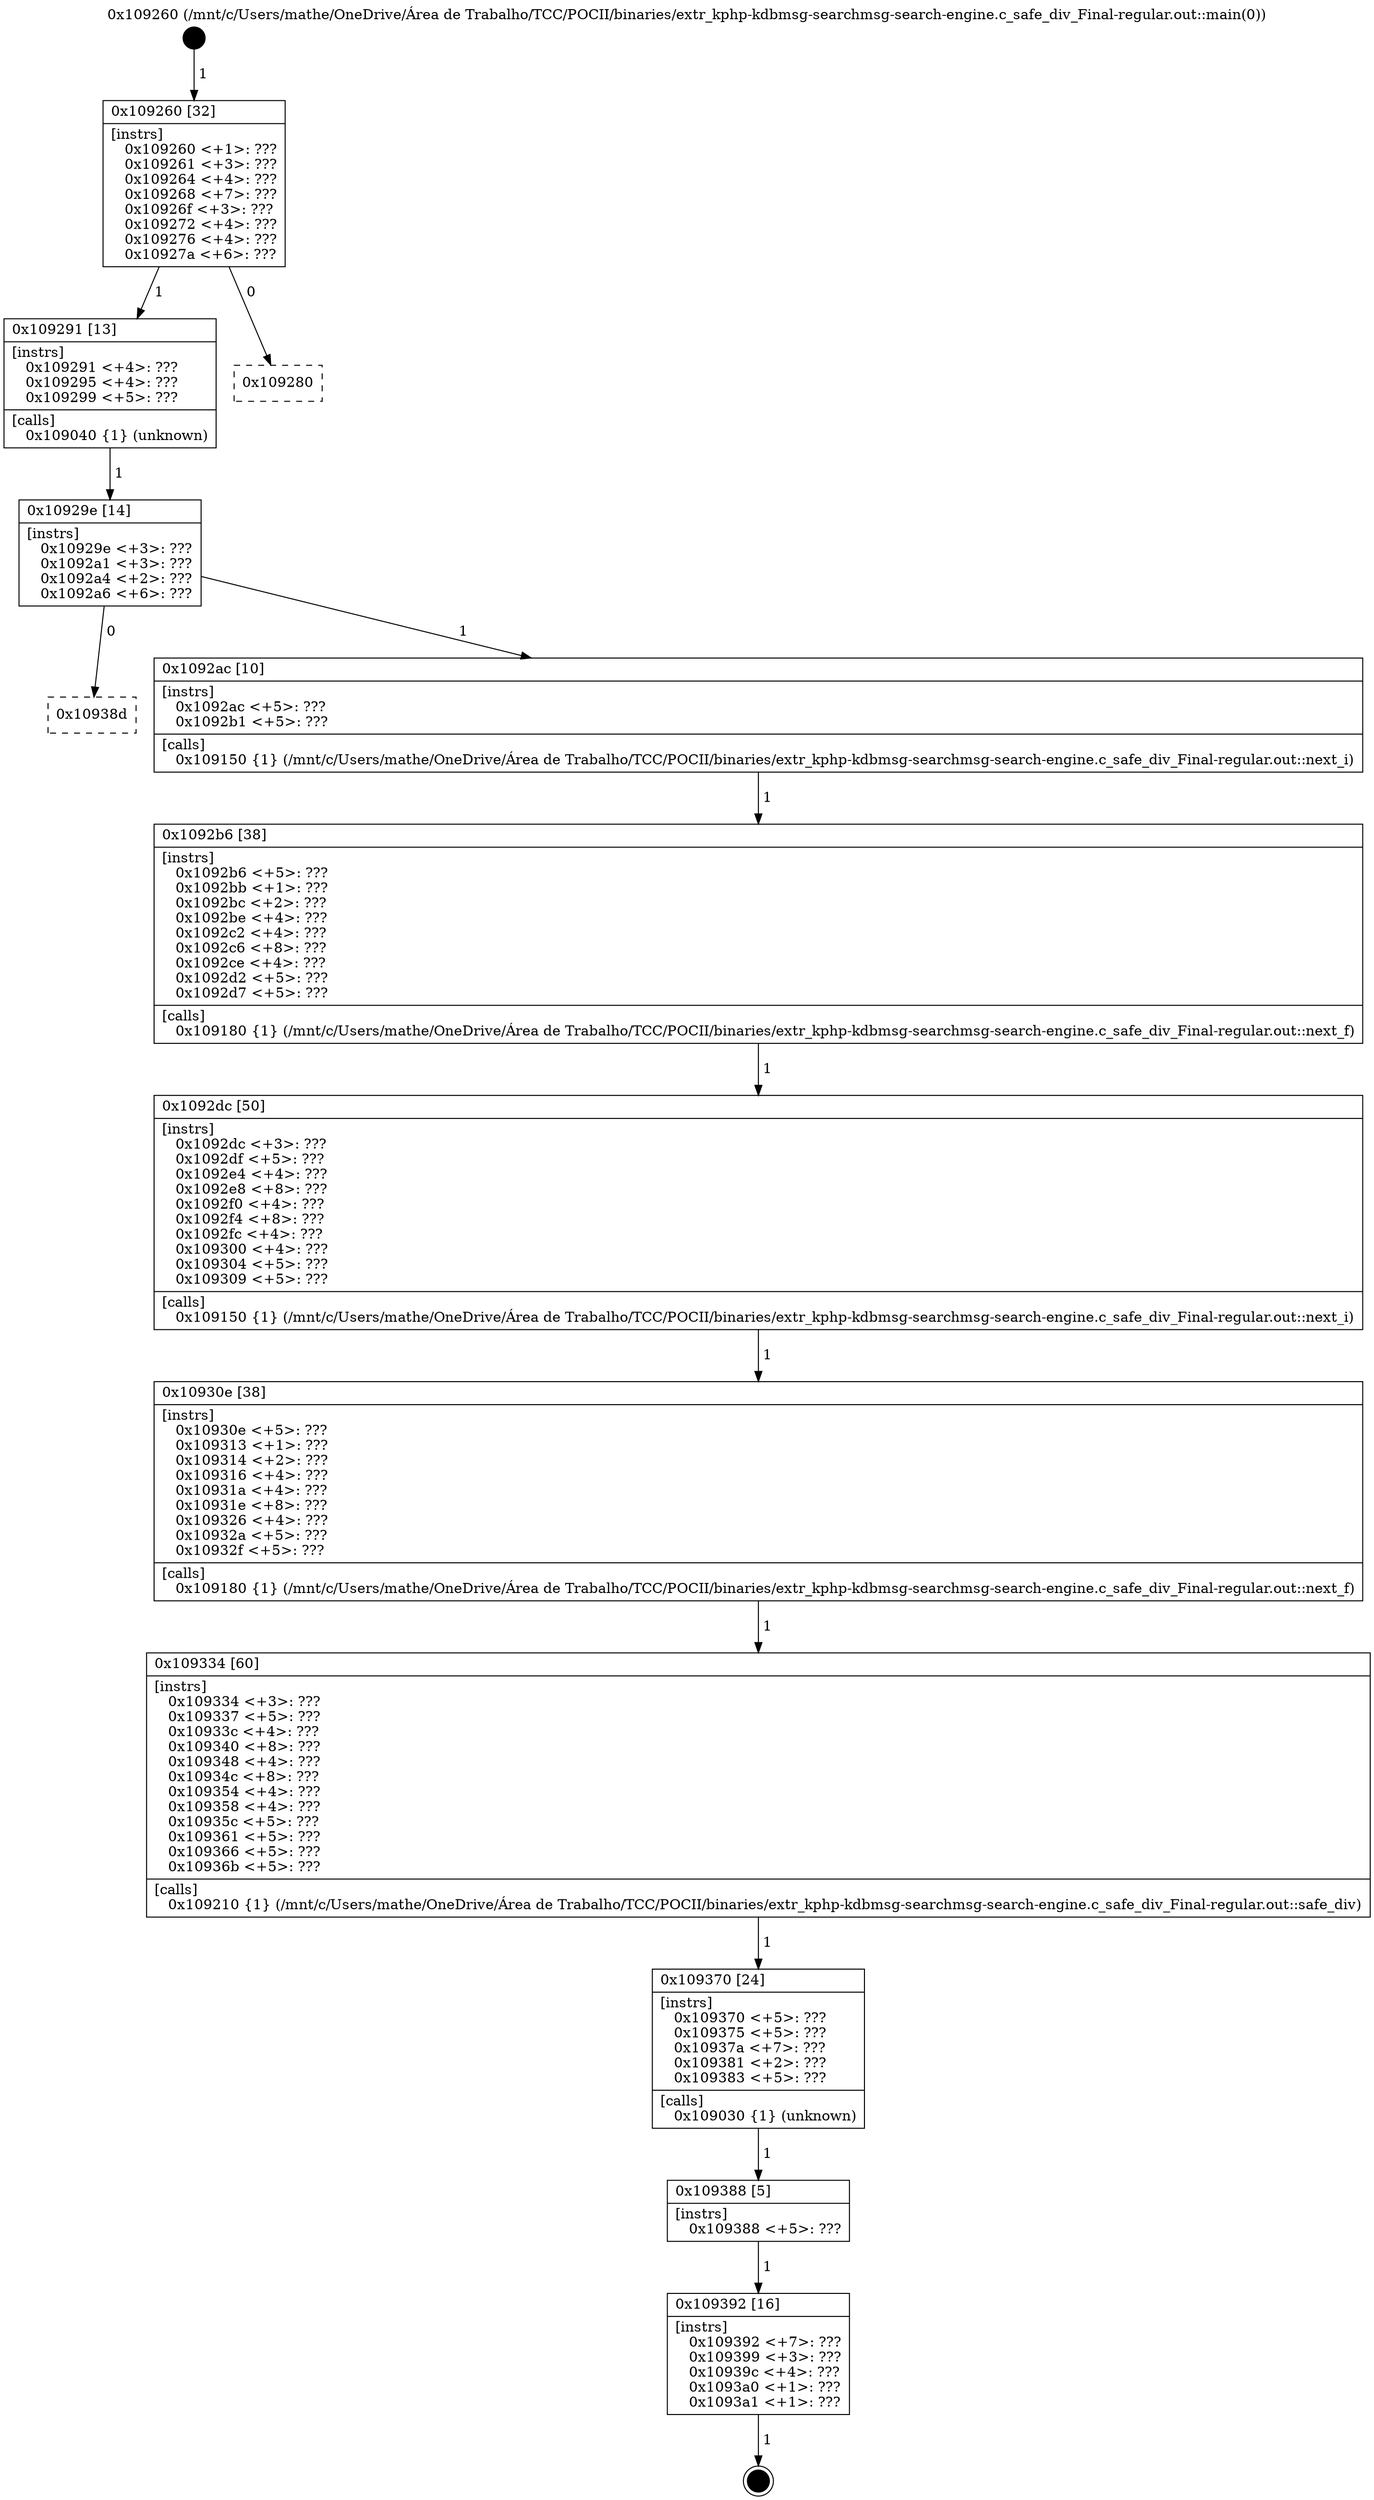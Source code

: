 digraph "0x109260" {
  label = "0x109260 (/mnt/c/Users/mathe/OneDrive/Área de Trabalho/TCC/POCII/binaries/extr_kphp-kdbmsg-searchmsg-search-engine.c_safe_div_Final-regular.out::main(0))"
  labelloc = "t"
  node[shape=record]

  Entry [label="",width=0.3,height=0.3,shape=circle,fillcolor=black,style=filled]
  "0x109260" [label="{
     0x109260 [32]\l
     | [instrs]\l
     &nbsp;&nbsp;0x109260 \<+1\>: ???\l
     &nbsp;&nbsp;0x109261 \<+3\>: ???\l
     &nbsp;&nbsp;0x109264 \<+4\>: ???\l
     &nbsp;&nbsp;0x109268 \<+7\>: ???\l
     &nbsp;&nbsp;0x10926f \<+3\>: ???\l
     &nbsp;&nbsp;0x109272 \<+4\>: ???\l
     &nbsp;&nbsp;0x109276 \<+4\>: ???\l
     &nbsp;&nbsp;0x10927a \<+6\>: ???\l
  }"]
  "0x109291" [label="{
     0x109291 [13]\l
     | [instrs]\l
     &nbsp;&nbsp;0x109291 \<+4\>: ???\l
     &nbsp;&nbsp;0x109295 \<+4\>: ???\l
     &nbsp;&nbsp;0x109299 \<+5\>: ???\l
     | [calls]\l
     &nbsp;&nbsp;0x109040 \{1\} (unknown)\l
  }"]
  "0x109280" [label="{
     0x109280\l
  }", style=dashed]
  "0x10929e" [label="{
     0x10929e [14]\l
     | [instrs]\l
     &nbsp;&nbsp;0x10929e \<+3\>: ???\l
     &nbsp;&nbsp;0x1092a1 \<+3\>: ???\l
     &nbsp;&nbsp;0x1092a4 \<+2\>: ???\l
     &nbsp;&nbsp;0x1092a6 \<+6\>: ???\l
  }"]
  "0x10938d" [label="{
     0x10938d\l
  }", style=dashed]
  "0x1092ac" [label="{
     0x1092ac [10]\l
     | [instrs]\l
     &nbsp;&nbsp;0x1092ac \<+5\>: ???\l
     &nbsp;&nbsp;0x1092b1 \<+5\>: ???\l
     | [calls]\l
     &nbsp;&nbsp;0x109150 \{1\} (/mnt/c/Users/mathe/OneDrive/Área de Trabalho/TCC/POCII/binaries/extr_kphp-kdbmsg-searchmsg-search-engine.c_safe_div_Final-regular.out::next_i)\l
  }"]
  Exit [label="",width=0.3,height=0.3,shape=circle,fillcolor=black,style=filled,peripheries=2]
  "0x1092b6" [label="{
     0x1092b6 [38]\l
     | [instrs]\l
     &nbsp;&nbsp;0x1092b6 \<+5\>: ???\l
     &nbsp;&nbsp;0x1092bb \<+1\>: ???\l
     &nbsp;&nbsp;0x1092bc \<+2\>: ???\l
     &nbsp;&nbsp;0x1092be \<+4\>: ???\l
     &nbsp;&nbsp;0x1092c2 \<+4\>: ???\l
     &nbsp;&nbsp;0x1092c6 \<+8\>: ???\l
     &nbsp;&nbsp;0x1092ce \<+4\>: ???\l
     &nbsp;&nbsp;0x1092d2 \<+5\>: ???\l
     &nbsp;&nbsp;0x1092d7 \<+5\>: ???\l
     | [calls]\l
     &nbsp;&nbsp;0x109180 \{1\} (/mnt/c/Users/mathe/OneDrive/Área de Trabalho/TCC/POCII/binaries/extr_kphp-kdbmsg-searchmsg-search-engine.c_safe_div_Final-regular.out::next_f)\l
  }"]
  "0x1092dc" [label="{
     0x1092dc [50]\l
     | [instrs]\l
     &nbsp;&nbsp;0x1092dc \<+3\>: ???\l
     &nbsp;&nbsp;0x1092df \<+5\>: ???\l
     &nbsp;&nbsp;0x1092e4 \<+4\>: ???\l
     &nbsp;&nbsp;0x1092e8 \<+8\>: ???\l
     &nbsp;&nbsp;0x1092f0 \<+4\>: ???\l
     &nbsp;&nbsp;0x1092f4 \<+8\>: ???\l
     &nbsp;&nbsp;0x1092fc \<+4\>: ???\l
     &nbsp;&nbsp;0x109300 \<+4\>: ???\l
     &nbsp;&nbsp;0x109304 \<+5\>: ???\l
     &nbsp;&nbsp;0x109309 \<+5\>: ???\l
     | [calls]\l
     &nbsp;&nbsp;0x109150 \{1\} (/mnt/c/Users/mathe/OneDrive/Área de Trabalho/TCC/POCII/binaries/extr_kphp-kdbmsg-searchmsg-search-engine.c_safe_div_Final-regular.out::next_i)\l
  }"]
  "0x10930e" [label="{
     0x10930e [38]\l
     | [instrs]\l
     &nbsp;&nbsp;0x10930e \<+5\>: ???\l
     &nbsp;&nbsp;0x109313 \<+1\>: ???\l
     &nbsp;&nbsp;0x109314 \<+2\>: ???\l
     &nbsp;&nbsp;0x109316 \<+4\>: ???\l
     &nbsp;&nbsp;0x10931a \<+4\>: ???\l
     &nbsp;&nbsp;0x10931e \<+8\>: ???\l
     &nbsp;&nbsp;0x109326 \<+4\>: ???\l
     &nbsp;&nbsp;0x10932a \<+5\>: ???\l
     &nbsp;&nbsp;0x10932f \<+5\>: ???\l
     | [calls]\l
     &nbsp;&nbsp;0x109180 \{1\} (/mnt/c/Users/mathe/OneDrive/Área de Trabalho/TCC/POCII/binaries/extr_kphp-kdbmsg-searchmsg-search-engine.c_safe_div_Final-regular.out::next_f)\l
  }"]
  "0x109334" [label="{
     0x109334 [60]\l
     | [instrs]\l
     &nbsp;&nbsp;0x109334 \<+3\>: ???\l
     &nbsp;&nbsp;0x109337 \<+5\>: ???\l
     &nbsp;&nbsp;0x10933c \<+4\>: ???\l
     &nbsp;&nbsp;0x109340 \<+8\>: ???\l
     &nbsp;&nbsp;0x109348 \<+4\>: ???\l
     &nbsp;&nbsp;0x10934c \<+8\>: ???\l
     &nbsp;&nbsp;0x109354 \<+4\>: ???\l
     &nbsp;&nbsp;0x109358 \<+4\>: ???\l
     &nbsp;&nbsp;0x10935c \<+5\>: ???\l
     &nbsp;&nbsp;0x109361 \<+5\>: ???\l
     &nbsp;&nbsp;0x109366 \<+5\>: ???\l
     &nbsp;&nbsp;0x10936b \<+5\>: ???\l
     | [calls]\l
     &nbsp;&nbsp;0x109210 \{1\} (/mnt/c/Users/mathe/OneDrive/Área de Trabalho/TCC/POCII/binaries/extr_kphp-kdbmsg-searchmsg-search-engine.c_safe_div_Final-regular.out::safe_div)\l
  }"]
  "0x109370" [label="{
     0x109370 [24]\l
     | [instrs]\l
     &nbsp;&nbsp;0x109370 \<+5\>: ???\l
     &nbsp;&nbsp;0x109375 \<+5\>: ???\l
     &nbsp;&nbsp;0x10937a \<+7\>: ???\l
     &nbsp;&nbsp;0x109381 \<+2\>: ???\l
     &nbsp;&nbsp;0x109383 \<+5\>: ???\l
     | [calls]\l
     &nbsp;&nbsp;0x109030 \{1\} (unknown)\l
  }"]
  "0x109388" [label="{
     0x109388 [5]\l
     | [instrs]\l
     &nbsp;&nbsp;0x109388 \<+5\>: ???\l
  }"]
  "0x109392" [label="{
     0x109392 [16]\l
     | [instrs]\l
     &nbsp;&nbsp;0x109392 \<+7\>: ???\l
     &nbsp;&nbsp;0x109399 \<+3\>: ???\l
     &nbsp;&nbsp;0x10939c \<+4\>: ???\l
     &nbsp;&nbsp;0x1093a0 \<+1\>: ???\l
     &nbsp;&nbsp;0x1093a1 \<+1\>: ???\l
  }"]
  Entry -> "0x109260" [label=" 1"]
  "0x109260" -> "0x109291" [label=" 1"]
  "0x109260" -> "0x109280" [label=" 0"]
  "0x109291" -> "0x10929e" [label=" 1"]
  "0x10929e" -> "0x10938d" [label=" 0"]
  "0x10929e" -> "0x1092ac" [label=" 1"]
  "0x109392" -> Exit [label=" 1"]
  "0x1092ac" -> "0x1092b6" [label=" 1"]
  "0x1092b6" -> "0x1092dc" [label=" 1"]
  "0x1092dc" -> "0x10930e" [label=" 1"]
  "0x10930e" -> "0x109334" [label=" 1"]
  "0x109334" -> "0x109370" [label=" 1"]
  "0x109370" -> "0x109388" [label=" 1"]
  "0x109388" -> "0x109392" [label=" 1"]
}
